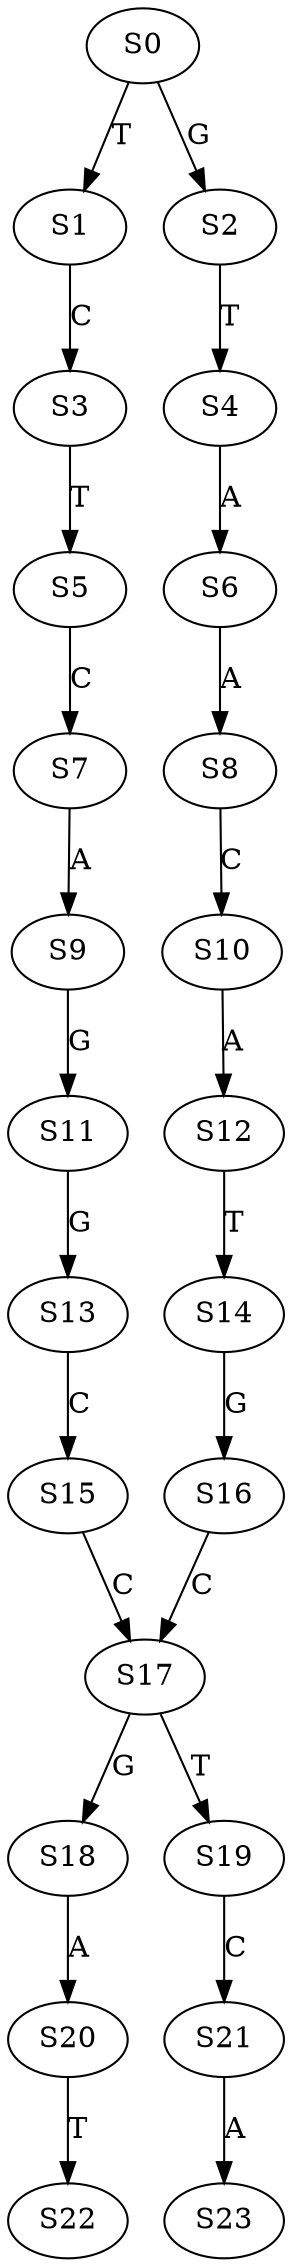 strict digraph  {
	S0 -> S1 [ label = T ];
	S0 -> S2 [ label = G ];
	S1 -> S3 [ label = C ];
	S2 -> S4 [ label = T ];
	S3 -> S5 [ label = T ];
	S4 -> S6 [ label = A ];
	S5 -> S7 [ label = C ];
	S6 -> S8 [ label = A ];
	S7 -> S9 [ label = A ];
	S8 -> S10 [ label = C ];
	S9 -> S11 [ label = G ];
	S10 -> S12 [ label = A ];
	S11 -> S13 [ label = G ];
	S12 -> S14 [ label = T ];
	S13 -> S15 [ label = C ];
	S14 -> S16 [ label = G ];
	S15 -> S17 [ label = C ];
	S16 -> S17 [ label = C ];
	S17 -> S18 [ label = G ];
	S17 -> S19 [ label = T ];
	S18 -> S20 [ label = A ];
	S19 -> S21 [ label = C ];
	S20 -> S22 [ label = T ];
	S21 -> S23 [ label = A ];
}
